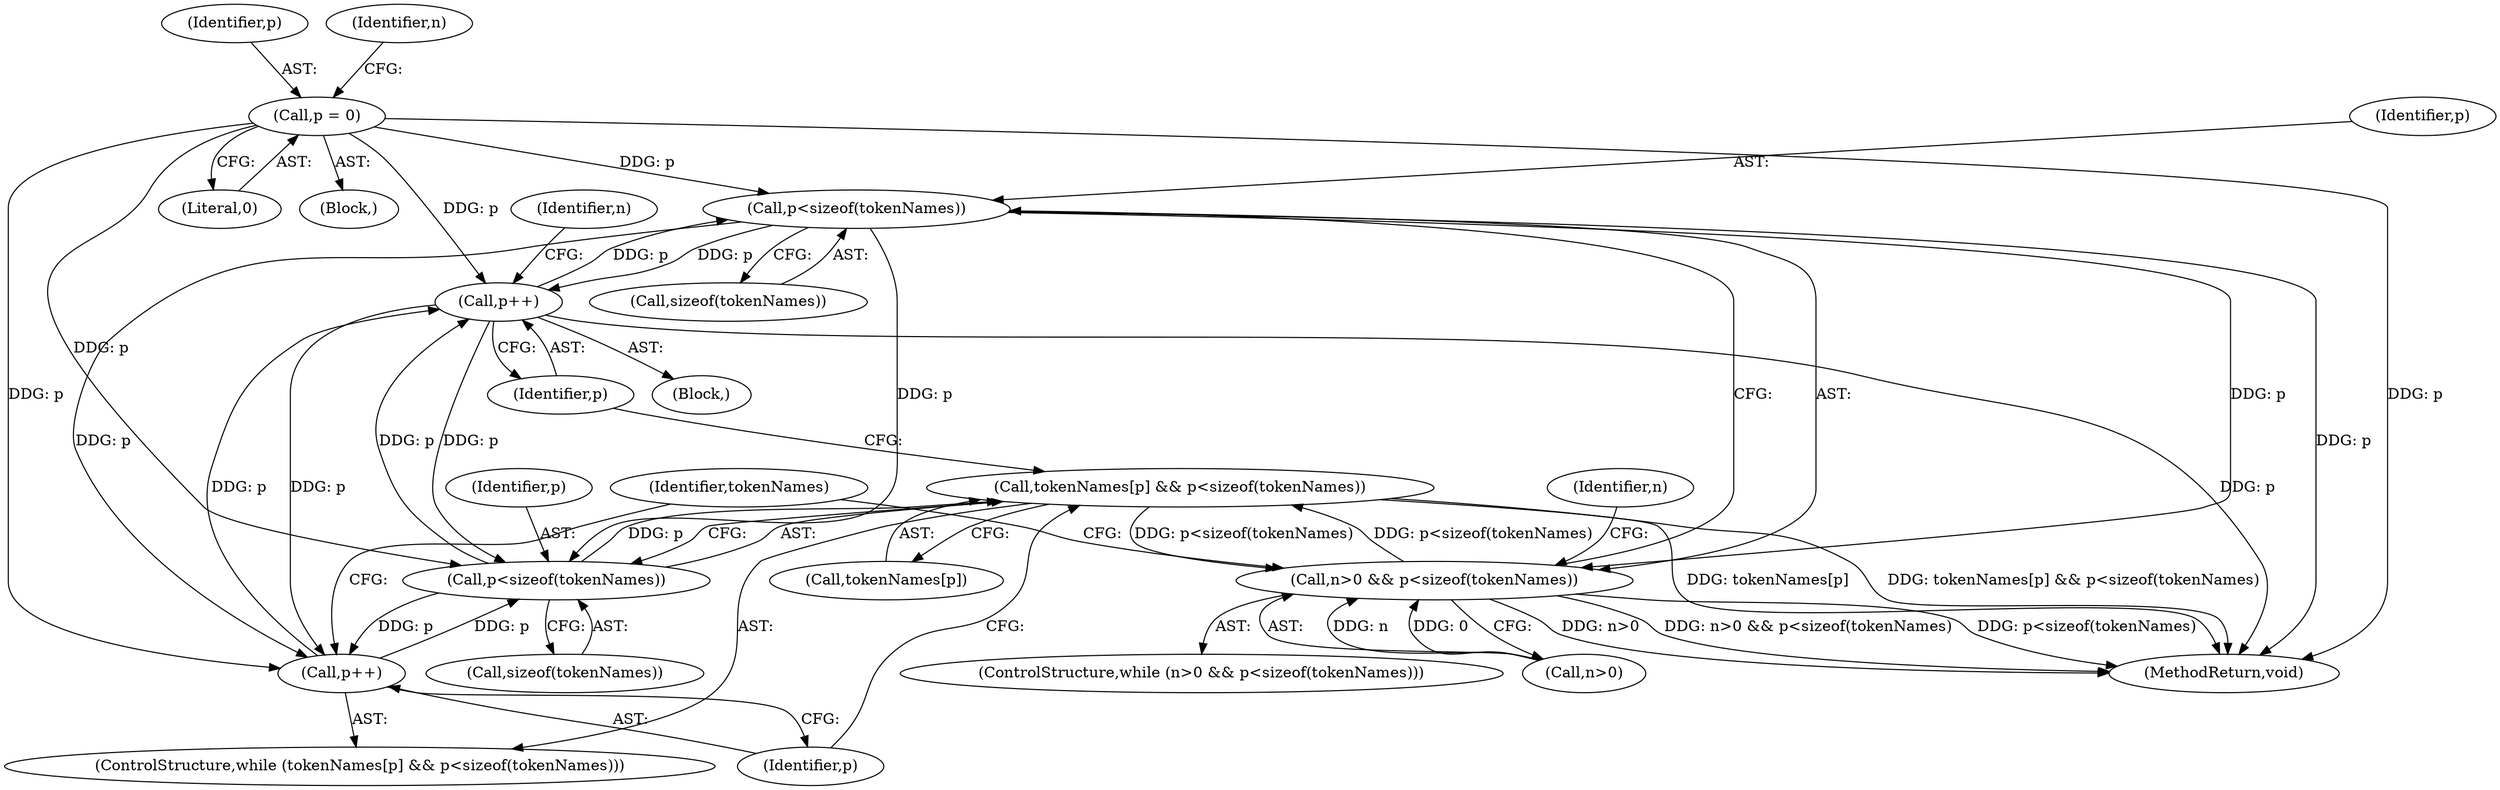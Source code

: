 digraph "0_Espruino_0a7619875bf79877907205f6bee08465b89ff10b_0@API" {
"1000297" [label="(Call,p<sizeof(tokenNames))"];
"1000283" [label="(Call,p = 0)"];
"1000313" [label="(Call,p++)"];
"1000297" [label="(Call,p<sizeof(tokenNames))"];
"1000311" [label="(Call,p++)"];
"1000307" [label="(Call,p<sizeof(tokenNames))"];
"1000293" [label="(Call,n>0 && p<sizeof(tokenNames))"];
"1000303" [label="(Call,tokenNames[p] && p<sizeof(tokenNames))"];
"1000305" [label="(Identifier,tokenNames)"];
"1000307" [label="(Call,p<sizeof(tokenNames))"];
"1000303" [label="(Call,tokenNames[p] && p<sizeof(tokenNames))"];
"1000298" [label="(Identifier,p)"];
"1000309" [label="(Call,sizeof(tokenNames))"];
"1000285" [label="(Literal,0)"];
"1000280" [label="(Block,)"];
"1000312" [label="(Identifier,p)"];
"1000319" [label="(Identifier,n)"];
"1000308" [label="(Identifier,p)"];
"1000311" [label="(Call,p++)"];
"1000313" [label="(Call,p++)"];
"1000284" [label="(Identifier,p)"];
"1000292" [label="(ControlStructure,while (n>0 && p<sizeof(tokenNames)))"];
"1000304" [label="(Call,tokenNames[p])"];
"1000302" [label="(ControlStructure,while (tokenNames[p] && p<sizeof(tokenNames)))"];
"1000299" [label="(Call,sizeof(tokenNames))"];
"1000301" [label="(Block,)"];
"1000297" [label="(Call,p<sizeof(tokenNames))"];
"1000348" [label="(MethodReturn,void)"];
"1000283" [label="(Call,p = 0)"];
"1000293" [label="(Call,n>0 && p<sizeof(tokenNames))"];
"1000288" [label="(Identifier,n)"];
"1000294" [label="(Call,n>0)"];
"1000316" [label="(Identifier,n)"];
"1000314" [label="(Identifier,p)"];
"1000297" -> "1000293"  [label="AST: "];
"1000297" -> "1000299"  [label="CFG: "];
"1000298" -> "1000297"  [label="AST: "];
"1000299" -> "1000297"  [label="AST: "];
"1000293" -> "1000297"  [label="CFG: "];
"1000297" -> "1000348"  [label="DDG: p"];
"1000297" -> "1000293"  [label="DDG: p"];
"1000283" -> "1000297"  [label="DDG: p"];
"1000313" -> "1000297"  [label="DDG: p"];
"1000297" -> "1000307"  [label="DDG: p"];
"1000297" -> "1000311"  [label="DDG: p"];
"1000297" -> "1000313"  [label="DDG: p"];
"1000283" -> "1000280"  [label="AST: "];
"1000283" -> "1000285"  [label="CFG: "];
"1000284" -> "1000283"  [label="AST: "];
"1000285" -> "1000283"  [label="AST: "];
"1000288" -> "1000283"  [label="CFG: "];
"1000283" -> "1000348"  [label="DDG: p"];
"1000283" -> "1000307"  [label="DDG: p"];
"1000283" -> "1000311"  [label="DDG: p"];
"1000283" -> "1000313"  [label="DDG: p"];
"1000313" -> "1000301"  [label="AST: "];
"1000313" -> "1000314"  [label="CFG: "];
"1000314" -> "1000313"  [label="AST: "];
"1000316" -> "1000313"  [label="CFG: "];
"1000313" -> "1000348"  [label="DDG: p"];
"1000313" -> "1000307"  [label="DDG: p"];
"1000313" -> "1000311"  [label="DDG: p"];
"1000311" -> "1000313"  [label="DDG: p"];
"1000307" -> "1000313"  [label="DDG: p"];
"1000311" -> "1000302"  [label="AST: "];
"1000311" -> "1000312"  [label="CFG: "];
"1000312" -> "1000311"  [label="AST: "];
"1000305" -> "1000311"  [label="CFG: "];
"1000311" -> "1000307"  [label="DDG: p"];
"1000307" -> "1000311"  [label="DDG: p"];
"1000307" -> "1000303"  [label="AST: "];
"1000307" -> "1000309"  [label="CFG: "];
"1000308" -> "1000307"  [label="AST: "];
"1000309" -> "1000307"  [label="AST: "];
"1000303" -> "1000307"  [label="CFG: "];
"1000307" -> "1000303"  [label="DDG: p"];
"1000293" -> "1000292"  [label="AST: "];
"1000293" -> "1000294"  [label="CFG: "];
"1000294" -> "1000293"  [label="AST: "];
"1000305" -> "1000293"  [label="CFG: "];
"1000319" -> "1000293"  [label="CFG: "];
"1000293" -> "1000348"  [label="DDG: n>0"];
"1000293" -> "1000348"  [label="DDG: n>0 && p<sizeof(tokenNames)"];
"1000293" -> "1000348"  [label="DDG: p<sizeof(tokenNames)"];
"1000294" -> "1000293"  [label="DDG: n"];
"1000294" -> "1000293"  [label="DDG: 0"];
"1000303" -> "1000293"  [label="DDG: p<sizeof(tokenNames)"];
"1000293" -> "1000303"  [label="DDG: p<sizeof(tokenNames)"];
"1000303" -> "1000302"  [label="AST: "];
"1000303" -> "1000304"  [label="CFG: "];
"1000304" -> "1000303"  [label="AST: "];
"1000312" -> "1000303"  [label="CFG: "];
"1000314" -> "1000303"  [label="CFG: "];
"1000303" -> "1000348"  [label="DDG: tokenNames[p]"];
"1000303" -> "1000348"  [label="DDG: tokenNames[p] && p<sizeof(tokenNames)"];
}
